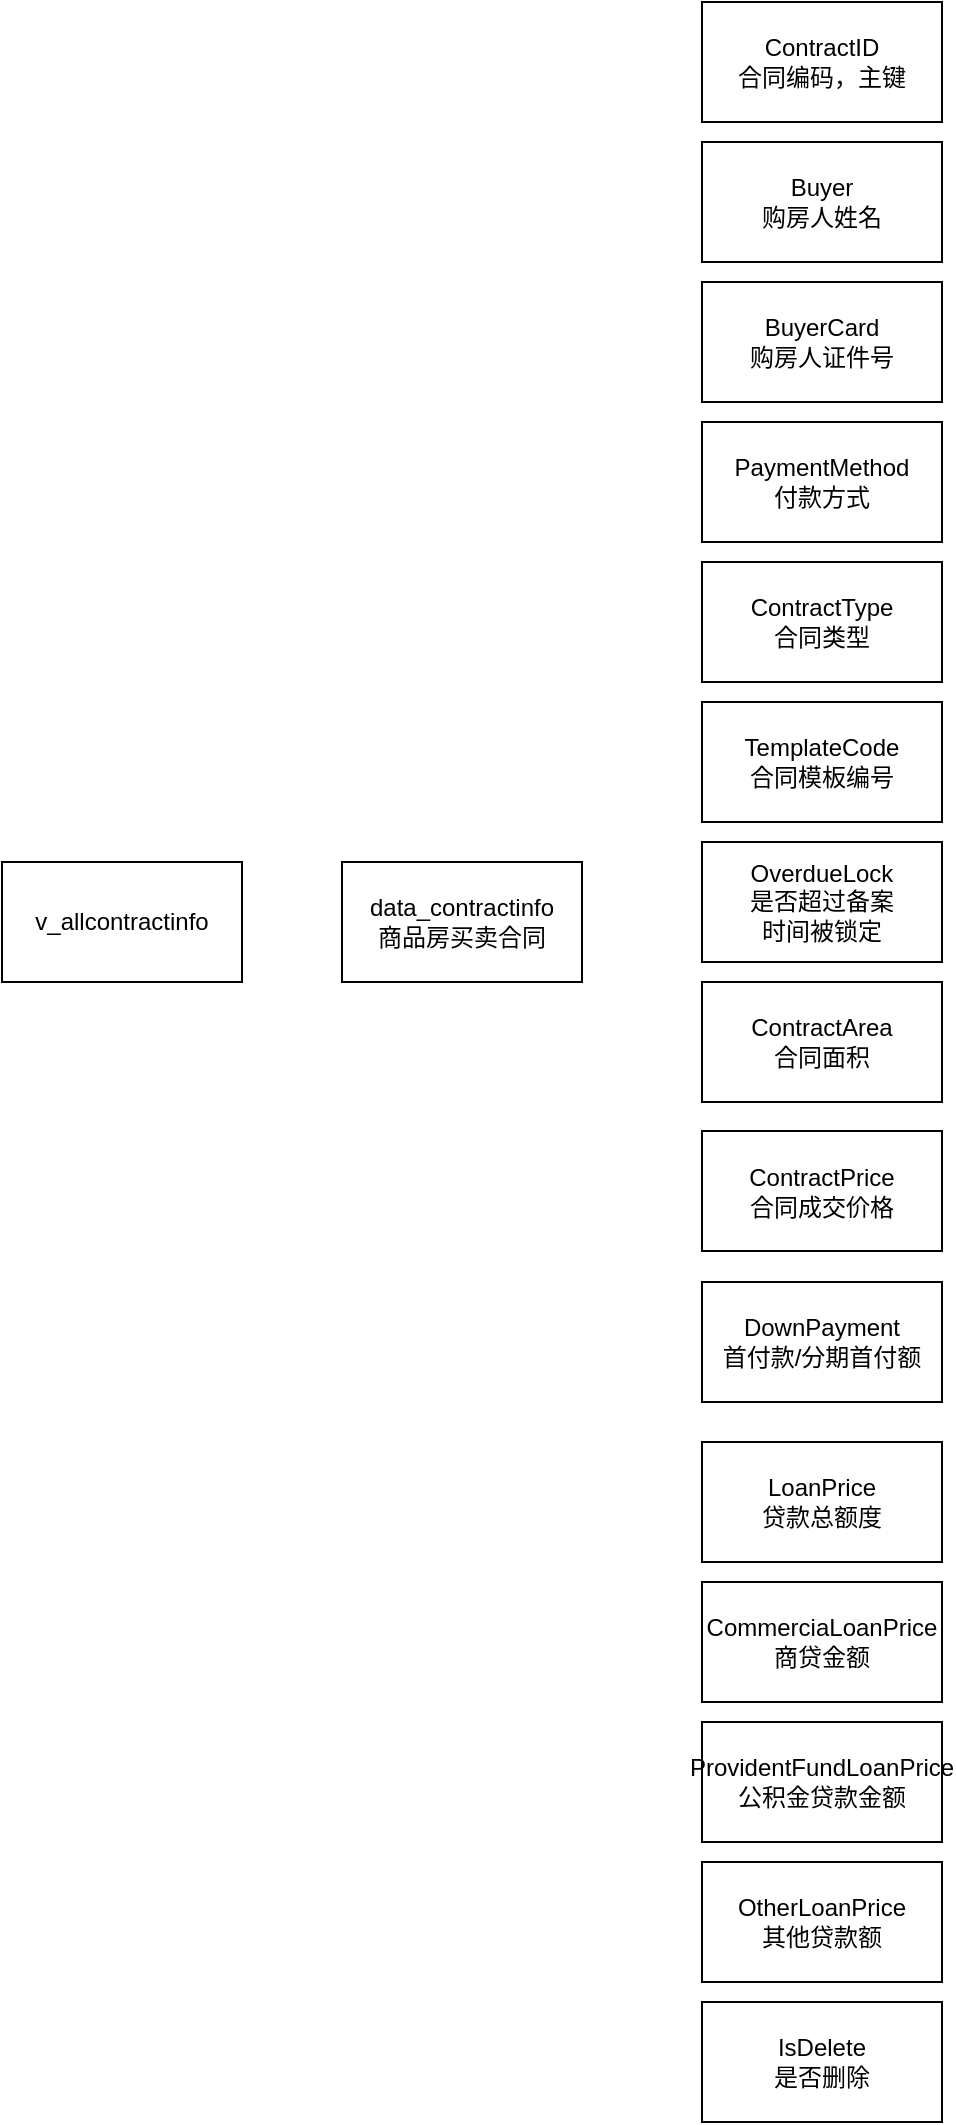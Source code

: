 <mxfile version="24.6.5" type="github">
  <diagram name="第 1 页" id="-xguryHVdIeM40GGmxYT">
    <mxGraphModel dx="1904" dy="1847" grid="1" gridSize="10" guides="1" tooltips="1" connect="1" arrows="1" fold="1" page="1" pageScale="1" pageWidth="827" pageHeight="1169" math="0" shadow="0">
      <root>
        <mxCell id="0" />
        <mxCell id="1" parent="0" />
        <mxCell id="99tiGJLgSlBT4EcU3DEi-1" value="v_allcontractinfo" style="rounded=0;whiteSpace=wrap;html=1;" vertex="1" parent="1">
          <mxGeometry x="-140" y="250" width="120" height="60" as="geometry" />
        </mxCell>
        <mxCell id="99tiGJLgSlBT4EcU3DEi-2" value="ContractID&lt;div&gt;合同编码，主键&lt;br&gt;&lt;/div&gt;" style="rounded=0;whiteSpace=wrap;html=1;" vertex="1" parent="1">
          <mxGeometry x="210" y="-180" width="120" height="60" as="geometry" />
        </mxCell>
        <mxCell id="99tiGJLgSlBT4EcU3DEi-3" value="Buyer&lt;div&gt;购房人姓名&lt;br&gt;&lt;/div&gt;" style="rounded=0;whiteSpace=wrap;html=1;" vertex="1" parent="1">
          <mxGeometry x="210" y="-110" width="120" height="60" as="geometry" />
        </mxCell>
        <mxCell id="99tiGJLgSlBT4EcU3DEi-4" value="ContractType&lt;div&gt;合同类型&lt;br&gt;&lt;/div&gt;" style="rounded=0;whiteSpace=wrap;html=1;" vertex="1" parent="1">
          <mxGeometry x="210" y="100" width="120" height="60" as="geometry" />
        </mxCell>
        <mxCell id="99tiGJLgSlBT4EcU3DEi-5" value="PaymentMethod&lt;div&gt;付款方式&lt;br&gt;&lt;/div&gt;" style="rounded=0;whiteSpace=wrap;html=1;" vertex="1" parent="1">
          <mxGeometry x="210" y="30" width="120" height="60" as="geometry" />
        </mxCell>
        <mxCell id="99tiGJLgSlBT4EcU3DEi-6" value="BuyerCard&lt;div&gt;购房人证件号&lt;/div&gt;" style="rounded=0;whiteSpace=wrap;html=1;" vertex="1" parent="1">
          <mxGeometry x="210" y="-40" width="120" height="60" as="geometry" />
        </mxCell>
        <mxCell id="99tiGJLgSlBT4EcU3DEi-7" value="TemplateCode&lt;div&gt;合同模板编号&lt;br&gt;&lt;/div&gt;" style="rounded=0;whiteSpace=wrap;html=1;" vertex="1" parent="1">
          <mxGeometry x="210" y="170" width="120" height="60" as="geometry" />
        </mxCell>
        <mxCell id="99tiGJLgSlBT4EcU3DEi-8" value="OverdueLock&lt;div&gt;是否超过备案&lt;/div&gt;&lt;div&gt;时间被锁定&lt;br&gt;&lt;/div&gt;" style="rounded=0;whiteSpace=wrap;html=1;" vertex="1" parent="1">
          <mxGeometry x="210" y="240" width="120" height="60" as="geometry" />
        </mxCell>
        <mxCell id="99tiGJLgSlBT4EcU3DEi-9" value="ContractArea&lt;div&gt;合同面积&lt;br&gt;&lt;/div&gt;" style="rounded=0;whiteSpace=wrap;html=1;" vertex="1" parent="1">
          <mxGeometry x="210" y="310" width="120" height="60" as="geometry" />
        </mxCell>
        <mxCell id="99tiGJLgSlBT4EcU3DEi-11" value="ContractPrice&lt;div&gt;合同成交价格&lt;br&gt;&lt;/div&gt;" style="rounded=0;whiteSpace=wrap;html=1;" vertex="1" parent="1">
          <mxGeometry x="210" y="384.5" width="120" height="60" as="geometry" />
        </mxCell>
        <mxCell id="99tiGJLgSlBT4EcU3DEi-12" value="DownPayment&lt;div&gt;首付款/分期首付额&lt;br&gt;&lt;/div&gt;" style="rounded=0;whiteSpace=wrap;html=1;" vertex="1" parent="1">
          <mxGeometry x="210" y="460" width="120" height="60" as="geometry" />
        </mxCell>
        <mxCell id="99tiGJLgSlBT4EcU3DEi-13" value="LoanPrice&lt;div&gt;贷款总额度&lt;br&gt;&lt;/div&gt;" style="rounded=0;whiteSpace=wrap;html=1;" vertex="1" parent="1">
          <mxGeometry x="210" y="540" width="120" height="60" as="geometry" />
        </mxCell>
        <mxCell id="99tiGJLgSlBT4EcU3DEi-14" value="CommerciaLoanPrice&lt;div&gt;商贷金额&lt;br&gt;&lt;/div&gt;" style="rounded=0;whiteSpace=wrap;html=1;" vertex="1" parent="1">
          <mxGeometry x="210" y="610" width="120" height="60" as="geometry" />
        </mxCell>
        <mxCell id="99tiGJLgSlBT4EcU3DEi-15" value="ProvidentFundLoanPrice&lt;div&gt;公积金贷款金额&lt;br&gt;&lt;/div&gt;" style="rounded=0;whiteSpace=wrap;html=1;" vertex="1" parent="1">
          <mxGeometry x="210" y="680" width="120" height="60" as="geometry" />
        </mxCell>
        <mxCell id="99tiGJLgSlBT4EcU3DEi-16" value="OtherLoanPrice&lt;div&gt;其他贷款额&lt;br&gt;&lt;/div&gt;" style="rounded=0;whiteSpace=wrap;html=1;" vertex="1" parent="1">
          <mxGeometry x="210" y="750" width="120" height="60" as="geometry" />
        </mxCell>
        <mxCell id="99tiGJLgSlBT4EcU3DEi-17" value="IsDelete&lt;div&gt;是否删除&lt;br&gt;&lt;/div&gt;" style="rounded=0;whiteSpace=wrap;html=1;" vertex="1" parent="1">
          <mxGeometry x="210" y="820" width="120" height="60" as="geometry" />
        </mxCell>
        <mxCell id="99tiGJLgSlBT4EcU3DEi-18" value="data_contractinfo&lt;div&gt;商品房买卖合同&lt;/div&gt;" style="rounded=0;whiteSpace=wrap;html=1;" vertex="1" parent="1">
          <mxGeometry x="30" y="250" width="120" height="60" as="geometry" />
        </mxCell>
      </root>
    </mxGraphModel>
  </diagram>
</mxfile>
